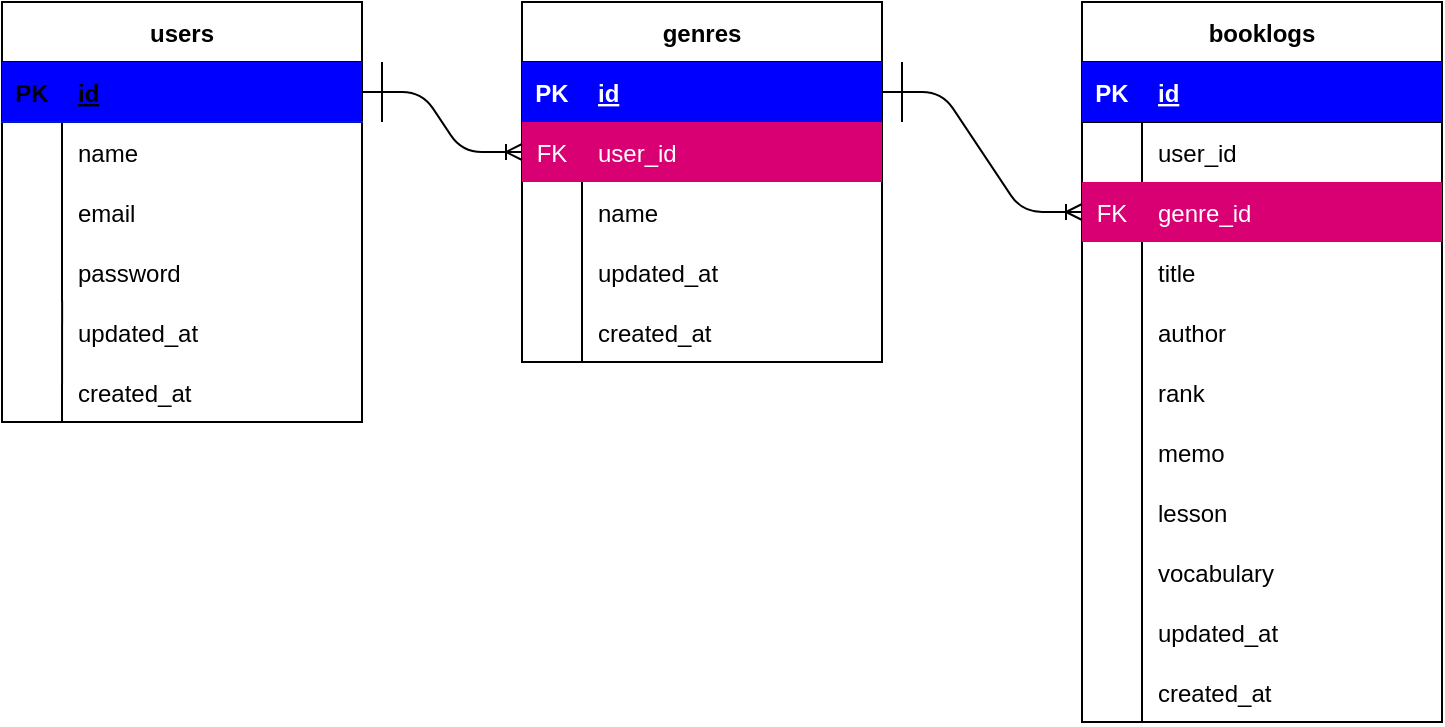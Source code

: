 <mxfile>
    <diagram id="AgGj2Vm1gfKt3TFXPEp3" name="ER図 (new ver.)">
        <mxGraphModel dx="1400" dy="805" grid="1" gridSize="10" guides="1" tooltips="1" connect="1" arrows="1" fold="1" page="1" pageScale="1" pageWidth="850" pageHeight="1100" math="0" shadow="0">
            <root>
                <mxCell id="ymDLXO9tmTuIa8MMiewS-0"/>
                <mxCell id="ymDLXO9tmTuIa8MMiewS-1" parent="ymDLXO9tmTuIa8MMiewS-0"/>
                <mxCell id="KF30ElpFffPAtInKyBMU-0" value="users" style="shape=table;startSize=30;container=1;collapsible=1;childLayout=tableLayout;fixedRows=1;rowLines=0;fontStyle=1;align=center;resizeLast=1;" parent="ymDLXO9tmTuIa8MMiewS-1" vertex="1">
                    <mxGeometry x="20" y="40" width="180" height="210" as="geometry"/>
                </mxCell>
                <mxCell id="KF30ElpFffPAtInKyBMU-1" value="" style="shape=partialRectangle;collapsible=0;dropTarget=0;pointerEvents=0;fillColor=#0000FF;top=0;left=0;bottom=1;right=0;points=[[0,0.5],[1,0.5]];portConstraint=eastwest;fontColor=#ffffff;strokeColor=#001DBC;" parent="KF30ElpFffPAtInKyBMU-0" vertex="1">
                    <mxGeometry y="30" width="180" height="30" as="geometry"/>
                </mxCell>
                <mxCell id="KF30ElpFffPAtInKyBMU-2" value="PK" style="shape=partialRectangle;connectable=0;fillColor=none;top=0;left=0;bottom=0;right=0;fontStyle=1;overflow=hidden;" parent="KF30ElpFffPAtInKyBMU-1" vertex="1">
                    <mxGeometry width="30" height="30" as="geometry">
                        <mxRectangle width="30" height="30" as="alternateBounds"/>
                    </mxGeometry>
                </mxCell>
                <mxCell id="KF30ElpFffPAtInKyBMU-3" value="id" style="shape=partialRectangle;connectable=0;fillColor=none;top=0;left=0;bottom=0;right=0;align=left;spacingLeft=6;fontStyle=5;overflow=hidden;" parent="KF30ElpFffPAtInKyBMU-1" vertex="1">
                    <mxGeometry x="30" width="150" height="30" as="geometry">
                        <mxRectangle width="150" height="30" as="alternateBounds"/>
                    </mxGeometry>
                </mxCell>
                <mxCell id="KF30ElpFffPAtInKyBMU-4" value="" style="shape=partialRectangle;collapsible=0;dropTarget=0;pointerEvents=0;fillColor=none;top=0;left=0;bottom=0;right=0;points=[[0,0.5],[1,0.5]];portConstraint=eastwest;" parent="KF30ElpFffPAtInKyBMU-0" vertex="1">
                    <mxGeometry y="60" width="180" height="30" as="geometry"/>
                </mxCell>
                <mxCell id="KF30ElpFffPAtInKyBMU-5" value="" style="shape=partialRectangle;connectable=0;fillColor=none;top=0;left=0;bottom=0;right=0;editable=1;overflow=hidden;" parent="KF30ElpFffPAtInKyBMU-4" vertex="1">
                    <mxGeometry width="30" height="30" as="geometry">
                        <mxRectangle width="30" height="30" as="alternateBounds"/>
                    </mxGeometry>
                </mxCell>
                <mxCell id="KF30ElpFffPAtInKyBMU-6" value="name" style="shape=partialRectangle;connectable=0;fillColor=none;top=0;left=0;bottom=0;right=0;align=left;spacingLeft=6;overflow=hidden;" parent="KF30ElpFffPAtInKyBMU-4" vertex="1">
                    <mxGeometry x="30" width="150" height="30" as="geometry">
                        <mxRectangle width="150" height="30" as="alternateBounds"/>
                    </mxGeometry>
                </mxCell>
                <mxCell id="KF30ElpFffPAtInKyBMU-7" value="" style="shape=partialRectangle;collapsible=0;dropTarget=0;pointerEvents=0;fillColor=none;top=0;left=0;bottom=0;right=0;points=[[0,0.5],[1,0.5]];portConstraint=eastwest;" parent="KF30ElpFffPAtInKyBMU-0" vertex="1">
                    <mxGeometry y="90" width="180" height="30" as="geometry"/>
                </mxCell>
                <mxCell id="KF30ElpFffPAtInKyBMU-8" value="" style="shape=partialRectangle;connectable=0;fillColor=none;top=0;left=0;bottom=0;right=0;editable=1;overflow=hidden;" parent="KF30ElpFffPAtInKyBMU-7" vertex="1">
                    <mxGeometry width="30" height="30" as="geometry">
                        <mxRectangle width="30" height="30" as="alternateBounds"/>
                    </mxGeometry>
                </mxCell>
                <mxCell id="KF30ElpFffPAtInKyBMU-9" value="email" style="shape=partialRectangle;connectable=0;fillColor=none;top=0;left=0;bottom=0;right=0;align=left;spacingLeft=6;overflow=hidden;" parent="KF30ElpFffPAtInKyBMU-7" vertex="1">
                    <mxGeometry x="30" width="150" height="30" as="geometry">
                        <mxRectangle width="150" height="30" as="alternateBounds"/>
                    </mxGeometry>
                </mxCell>
                <mxCell id="KF30ElpFffPAtInKyBMU-10" value="" style="shape=partialRectangle;collapsible=0;dropTarget=0;pointerEvents=0;fillColor=none;top=0;left=0;bottom=0;right=0;points=[[0,0.5],[1,0.5]];portConstraint=eastwest;" parent="KF30ElpFffPAtInKyBMU-0" vertex="1">
                    <mxGeometry y="120" width="180" height="30" as="geometry"/>
                </mxCell>
                <mxCell id="KF30ElpFffPAtInKyBMU-11" value="" style="shape=partialRectangle;connectable=0;fillColor=none;top=0;left=0;bottom=0;right=0;editable=1;overflow=hidden;" parent="KF30ElpFffPAtInKyBMU-10" vertex="1">
                    <mxGeometry width="30" height="30" as="geometry">
                        <mxRectangle width="30" height="30" as="alternateBounds"/>
                    </mxGeometry>
                </mxCell>
                <mxCell id="KF30ElpFffPAtInKyBMU-12" value="password" style="shape=partialRectangle;connectable=0;fillColor=none;top=0;left=0;bottom=0;right=0;align=left;spacingLeft=6;overflow=hidden;" parent="KF30ElpFffPAtInKyBMU-10" vertex="1">
                    <mxGeometry x="30" width="150" height="30" as="geometry">
                        <mxRectangle width="150" height="30" as="alternateBounds"/>
                    </mxGeometry>
                </mxCell>
                <mxCell id="KF30ElpFffPAtInKyBMU-13" value="updated_at" style="shape=partialRectangle;connectable=0;fillColor=none;top=0;left=0;bottom=0;right=0;align=left;spacingLeft=6;overflow=hidden;" parent="ymDLXO9tmTuIa8MMiewS-1" vertex="1">
                    <mxGeometry x="50" y="190" width="150" height="30" as="geometry">
                        <mxRectangle width="150" height="30" as="alternateBounds"/>
                    </mxGeometry>
                </mxCell>
                <mxCell id="KF30ElpFffPAtInKyBMU-14" value="created_at" style="shape=partialRectangle;connectable=0;fillColor=none;top=0;left=0;bottom=0;right=0;align=left;spacingLeft=6;overflow=hidden;" parent="ymDLXO9tmTuIa8MMiewS-1" vertex="1">
                    <mxGeometry x="50" y="220" width="150" height="30" as="geometry">
                        <mxRectangle width="150" height="30" as="alternateBounds"/>
                    </mxGeometry>
                </mxCell>
                <mxCell id="KF30ElpFffPAtInKyBMU-15" value="genres" style="shape=table;startSize=30;container=1;collapsible=1;childLayout=tableLayout;fixedRows=1;rowLines=0;fontStyle=1;align=center;resizeLast=1;" parent="ymDLXO9tmTuIa8MMiewS-1" vertex="1">
                    <mxGeometry x="280" y="40" width="180" height="180" as="geometry"/>
                </mxCell>
                <mxCell id="KF30ElpFffPAtInKyBMU-16" value="" style="shape=partialRectangle;collapsible=0;dropTarget=0;pointerEvents=0;fillColor=none;top=0;left=0;bottom=1;right=0;points=[[0,0.5],[1,0.5]];portConstraint=eastwest;" parent="KF30ElpFffPAtInKyBMU-15" vertex="1">
                    <mxGeometry y="30" width="180" height="30" as="geometry"/>
                </mxCell>
                <mxCell id="KF30ElpFffPAtInKyBMU-17" value="PK" style="shape=partialRectangle;connectable=0;fillColor=#0000FF;top=0;left=0;bottom=0;right=0;fontStyle=1;overflow=hidden;fontColor=#ffffff;strokeColor=#001DBC;" parent="KF30ElpFffPAtInKyBMU-16" vertex="1">
                    <mxGeometry width="30" height="30" as="geometry">
                        <mxRectangle width="30" height="30" as="alternateBounds"/>
                    </mxGeometry>
                </mxCell>
                <mxCell id="KF30ElpFffPAtInKyBMU-18" value="id" style="shape=partialRectangle;connectable=0;fillColor=#0000FF;top=0;left=0;bottom=0;right=0;align=left;spacingLeft=6;fontStyle=5;overflow=hidden;fontColor=#ffffff;strokeColor=#001DBC;" parent="KF30ElpFffPAtInKyBMU-16" vertex="1">
                    <mxGeometry x="30" width="150" height="30" as="geometry">
                        <mxRectangle width="150" height="30" as="alternateBounds"/>
                    </mxGeometry>
                </mxCell>
                <mxCell id="KF30ElpFffPAtInKyBMU-19" value="" style="shape=partialRectangle;collapsible=0;dropTarget=0;pointerEvents=0;fillColor=none;top=0;left=0;bottom=0;right=0;points=[[0,0.5],[1,0.5]];portConstraint=eastwest;" parent="KF30ElpFffPAtInKyBMU-15" vertex="1">
                    <mxGeometry y="60" width="180" height="30" as="geometry"/>
                </mxCell>
                <mxCell id="KF30ElpFffPAtInKyBMU-20" value="FK" style="shape=partialRectangle;connectable=0;fillColor=#d80073;top=0;left=0;bottom=0;right=0;editable=1;overflow=hidden;fontColor=#ffffff;strokeColor=#A50040;" parent="KF30ElpFffPAtInKyBMU-19" vertex="1">
                    <mxGeometry width="30" height="30" as="geometry">
                        <mxRectangle width="30" height="30" as="alternateBounds"/>
                    </mxGeometry>
                </mxCell>
                <mxCell id="KF30ElpFffPAtInKyBMU-21" value="user_id" style="shape=partialRectangle;connectable=0;fillColor=#d80073;top=0;left=0;bottom=0;right=0;align=left;spacingLeft=6;overflow=hidden;fontColor=#ffffff;strokeColor=#A50040;" parent="KF30ElpFffPAtInKyBMU-19" vertex="1">
                    <mxGeometry x="30" width="150" height="30" as="geometry">
                        <mxRectangle width="150" height="30" as="alternateBounds"/>
                    </mxGeometry>
                </mxCell>
                <mxCell id="KF30ElpFffPAtInKyBMU-22" value="" style="shape=partialRectangle;collapsible=0;dropTarget=0;pointerEvents=0;fillColor=none;top=0;left=0;bottom=0;right=0;points=[[0,0.5],[1,0.5]];portConstraint=eastwest;" parent="KF30ElpFffPAtInKyBMU-15" vertex="1">
                    <mxGeometry y="90" width="180" height="30" as="geometry"/>
                </mxCell>
                <mxCell id="KF30ElpFffPAtInKyBMU-23" value="" style="shape=partialRectangle;connectable=0;fillColor=none;top=0;left=0;bottom=0;right=0;editable=1;overflow=hidden;" parent="KF30ElpFffPAtInKyBMU-22" vertex="1">
                    <mxGeometry width="30" height="30" as="geometry">
                        <mxRectangle width="30" height="30" as="alternateBounds"/>
                    </mxGeometry>
                </mxCell>
                <mxCell id="KF30ElpFffPAtInKyBMU-24" value="name" style="shape=partialRectangle;connectable=0;fillColor=none;top=0;left=0;bottom=0;right=0;align=left;spacingLeft=6;overflow=hidden;" parent="KF30ElpFffPAtInKyBMU-22" vertex="1">
                    <mxGeometry x="30" width="150" height="30" as="geometry">
                        <mxRectangle width="150" height="30" as="alternateBounds"/>
                    </mxGeometry>
                </mxCell>
                <mxCell id="KF30ElpFffPAtInKyBMU-25" value="" style="shape=partialRectangle;collapsible=0;dropTarget=0;pointerEvents=0;fillColor=none;top=0;left=0;bottom=0;right=0;points=[[0,0.5],[1,0.5]];portConstraint=eastwest;" parent="KF30ElpFffPAtInKyBMU-15" vertex="1">
                    <mxGeometry y="120" width="180" height="30" as="geometry"/>
                </mxCell>
                <mxCell id="KF30ElpFffPAtInKyBMU-26" value="" style="shape=partialRectangle;connectable=0;fillColor=none;top=0;left=0;bottom=0;right=0;editable=1;overflow=hidden;" parent="KF30ElpFffPAtInKyBMU-25" vertex="1">
                    <mxGeometry width="30" height="30" as="geometry">
                        <mxRectangle width="30" height="30" as="alternateBounds"/>
                    </mxGeometry>
                </mxCell>
                <mxCell id="KF30ElpFffPAtInKyBMU-27" value="updated_at" style="shape=partialRectangle;connectable=0;fillColor=none;top=0;left=0;bottom=0;right=0;align=left;spacingLeft=6;overflow=hidden;" parent="KF30ElpFffPAtInKyBMU-25" vertex="1">
                    <mxGeometry x="30" width="150" height="30" as="geometry">
                        <mxRectangle width="150" height="30" as="alternateBounds"/>
                    </mxGeometry>
                </mxCell>
                <mxCell id="KF30ElpFffPAtInKyBMU-28" value="created_at" style="shape=partialRectangle;connectable=0;fillColor=none;top=0;left=0;bottom=0;right=0;align=left;spacingLeft=6;overflow=hidden;" parent="ymDLXO9tmTuIa8MMiewS-1" vertex="1">
                    <mxGeometry x="310" y="190" width="150" height="30" as="geometry">
                        <mxRectangle width="150" height="30" as="alternateBounds"/>
                    </mxGeometry>
                </mxCell>
                <mxCell id="KF30ElpFffPAtInKyBMU-29" value="booklogs" style="shape=table;startSize=30;container=1;collapsible=1;childLayout=tableLayout;fixedRows=1;rowLines=0;fontStyle=1;align=center;resizeLast=1;" parent="ymDLXO9tmTuIa8MMiewS-1" vertex="1">
                    <mxGeometry x="560" y="40" width="180" height="360" as="geometry"/>
                </mxCell>
                <mxCell id="KF30ElpFffPAtInKyBMU-30" value="" style="shape=partialRectangle;collapsible=0;dropTarget=0;pointerEvents=0;fillColor=none;top=0;left=0;bottom=1;right=0;points=[[0,0.5],[1,0.5]];portConstraint=eastwest;" parent="KF30ElpFffPAtInKyBMU-29" vertex="1">
                    <mxGeometry y="30" width="180" height="30" as="geometry"/>
                </mxCell>
                <mxCell id="KF30ElpFffPAtInKyBMU-31" value="PK" style="shape=partialRectangle;connectable=0;fillColor=#0000FF;top=0;left=0;bottom=0;right=0;fontStyle=1;overflow=hidden;fontColor=#ffffff;strokeColor=#001DBC;" parent="KF30ElpFffPAtInKyBMU-30" vertex="1">
                    <mxGeometry width="30" height="30" as="geometry">
                        <mxRectangle width="30" height="30" as="alternateBounds"/>
                    </mxGeometry>
                </mxCell>
                <mxCell id="KF30ElpFffPAtInKyBMU-32" value="id" style="shape=partialRectangle;connectable=0;fillColor=#0000FF;top=0;left=0;bottom=0;right=0;align=left;spacingLeft=6;fontStyle=5;overflow=hidden;fontColor=#ffffff;strokeColor=#001DBC;" parent="KF30ElpFffPAtInKyBMU-30" vertex="1">
                    <mxGeometry x="30" width="150" height="30" as="geometry">
                        <mxRectangle width="150" height="30" as="alternateBounds"/>
                    </mxGeometry>
                </mxCell>
                <mxCell id="KF30ElpFffPAtInKyBMU-33" value="" style="shape=partialRectangle;collapsible=0;dropTarget=0;pointerEvents=0;fillColor=none;top=0;left=0;bottom=0;right=0;points=[[0,0.5],[1,0.5]];portConstraint=eastwest;" parent="KF30ElpFffPAtInKyBMU-29" vertex="1">
                    <mxGeometry y="60" width="180" height="30" as="geometry"/>
                </mxCell>
                <mxCell id="KF30ElpFffPAtInKyBMU-34" value="" style="shape=partialRectangle;connectable=0;fillColor=none;top=0;left=0;bottom=0;right=0;editable=1;overflow=hidden;" parent="KF30ElpFffPAtInKyBMU-33" vertex="1">
                    <mxGeometry width="30" height="30" as="geometry">
                        <mxRectangle width="30" height="30" as="alternateBounds"/>
                    </mxGeometry>
                </mxCell>
                <mxCell id="KF30ElpFffPAtInKyBMU-35" value="user_id" style="shape=partialRectangle;connectable=0;fillColor=none;top=0;left=0;bottom=0;right=0;align=left;spacingLeft=6;overflow=hidden;" parent="KF30ElpFffPAtInKyBMU-33" vertex="1">
                    <mxGeometry x="30" width="150" height="30" as="geometry">
                        <mxRectangle width="150" height="30" as="alternateBounds"/>
                    </mxGeometry>
                </mxCell>
                <mxCell id="KF30ElpFffPAtInKyBMU-36" value="" style="shape=partialRectangle;collapsible=0;dropTarget=0;pointerEvents=0;fillColor=none;top=0;left=0;bottom=0;right=0;points=[[0,0.5],[1,0.5]];portConstraint=eastwest;" parent="KF30ElpFffPAtInKyBMU-29" vertex="1">
                    <mxGeometry y="90" width="180" height="30" as="geometry"/>
                </mxCell>
                <mxCell id="KF30ElpFffPAtInKyBMU-37" value="FK" style="shape=partialRectangle;connectable=0;fillColor=#d80073;top=0;left=0;bottom=0;right=0;editable=1;overflow=hidden;fontColor=#ffffff;strokeColor=#A50040;" parent="KF30ElpFffPAtInKyBMU-36" vertex="1">
                    <mxGeometry width="30" height="30" as="geometry">
                        <mxRectangle width="30" height="30" as="alternateBounds"/>
                    </mxGeometry>
                </mxCell>
                <mxCell id="KF30ElpFffPAtInKyBMU-38" value="genre_id" style="shape=partialRectangle;connectable=0;fillColor=#d80073;top=0;left=0;bottom=0;right=0;align=left;spacingLeft=6;overflow=hidden;fontColor=#ffffff;strokeColor=#A50040;" parent="KF30ElpFffPAtInKyBMU-36" vertex="1">
                    <mxGeometry x="30" width="150" height="30" as="geometry">
                        <mxRectangle width="150" height="30" as="alternateBounds"/>
                    </mxGeometry>
                </mxCell>
                <mxCell id="KF30ElpFffPAtInKyBMU-39" value="" style="shape=partialRectangle;collapsible=0;dropTarget=0;pointerEvents=0;fillColor=none;top=0;left=0;bottom=0;right=0;points=[[0,0.5],[1,0.5]];portConstraint=eastwest;" parent="KF30ElpFffPAtInKyBMU-29" vertex="1">
                    <mxGeometry y="120" width="180" height="30" as="geometry"/>
                </mxCell>
                <mxCell id="KF30ElpFffPAtInKyBMU-40" value="" style="shape=partialRectangle;connectable=0;fillColor=none;top=0;left=0;bottom=0;right=0;editable=1;overflow=hidden;" parent="KF30ElpFffPAtInKyBMU-39" vertex="1">
                    <mxGeometry width="30" height="30" as="geometry">
                        <mxRectangle width="30" height="30" as="alternateBounds"/>
                    </mxGeometry>
                </mxCell>
                <mxCell id="KF30ElpFffPAtInKyBMU-41" value="title" style="shape=partialRectangle;connectable=0;fillColor=none;top=0;left=0;bottom=0;right=0;align=left;spacingLeft=6;overflow=hidden;" parent="KF30ElpFffPAtInKyBMU-39" vertex="1">
                    <mxGeometry x="30" width="150" height="30" as="geometry">
                        <mxRectangle width="150" height="30" as="alternateBounds"/>
                    </mxGeometry>
                </mxCell>
                <mxCell id="KF30ElpFffPAtInKyBMU-42" value="author" style="shape=partialRectangle;connectable=0;fillColor=none;top=0;left=0;bottom=0;right=0;align=left;spacingLeft=6;overflow=hidden;" parent="ymDLXO9tmTuIa8MMiewS-1" vertex="1">
                    <mxGeometry x="590" y="190" width="150" height="30" as="geometry">
                        <mxRectangle width="150" height="30" as="alternateBounds"/>
                    </mxGeometry>
                </mxCell>
                <mxCell id="KF30ElpFffPAtInKyBMU-43" value="rank" style="shape=partialRectangle;connectable=0;fillColor=none;top=0;left=0;bottom=0;right=0;align=left;spacingLeft=6;overflow=hidden;" parent="ymDLXO9tmTuIa8MMiewS-1" vertex="1">
                    <mxGeometry x="590" y="220" width="150" height="30" as="geometry">
                        <mxRectangle width="150" height="30" as="alternateBounds"/>
                    </mxGeometry>
                </mxCell>
                <mxCell id="KF30ElpFffPAtInKyBMU-45" value="lesson" style="shape=partialRectangle;connectable=0;fillColor=none;top=0;left=0;bottom=0;right=0;align=left;spacingLeft=6;overflow=hidden;" parent="ymDLXO9tmTuIa8MMiewS-1" vertex="1">
                    <mxGeometry x="590" y="280" width="150" height="30" as="geometry">
                        <mxRectangle width="150" height="30" as="alternateBounds"/>
                    </mxGeometry>
                </mxCell>
                <mxCell id="KF30ElpFffPAtInKyBMU-46" value="created_at" style="shape=partialRectangle;connectable=0;fillColor=none;top=0;left=0;bottom=0;right=0;align=left;spacingLeft=6;overflow=hidden;" parent="ymDLXO9tmTuIa8MMiewS-1" vertex="1">
                    <mxGeometry x="590" y="370" width="150" height="30" as="geometry">
                        <mxRectangle width="150" height="30" as="alternateBounds"/>
                    </mxGeometry>
                </mxCell>
                <mxCell id="KF30ElpFffPAtInKyBMU-48" value="vocabulary" style="shape=partialRectangle;connectable=0;fillColor=none;top=0;left=0;bottom=0;right=0;align=left;spacingLeft=6;overflow=hidden;" parent="ymDLXO9tmTuIa8MMiewS-1" vertex="1">
                    <mxGeometry x="590" y="310" width="150" height="30" as="geometry">
                        <mxRectangle width="150" height="30" as="alternateBounds"/>
                    </mxGeometry>
                </mxCell>
                <mxCell id="KF30ElpFffPAtInKyBMU-49" value="updated_at" style="shape=partialRectangle;connectable=0;fillColor=none;top=0;left=0;bottom=0;right=0;align=left;spacingLeft=6;overflow=hidden;" parent="ymDLXO9tmTuIa8MMiewS-1" vertex="1">
                    <mxGeometry x="590" y="340" width="150" height="30" as="geometry">
                        <mxRectangle width="150" height="30" as="alternateBounds"/>
                    </mxGeometry>
                </mxCell>
                <mxCell id="KF30ElpFffPAtInKyBMU-50" value="memo" style="shape=partialRectangle;connectable=0;fillColor=none;top=0;left=0;bottom=0;right=0;align=left;spacingLeft=6;overflow=hidden;" parent="ymDLXO9tmTuIa8MMiewS-1" vertex="1">
                    <mxGeometry x="590" y="250" width="150" height="30" as="geometry">
                        <mxRectangle width="150" height="30" as="alternateBounds"/>
                    </mxGeometry>
                </mxCell>
                <mxCell id="KF30ElpFffPAtInKyBMU-56" value="" style="endArrow=none;html=1;entryX=0.167;entryY=0.978;entryDx=0;entryDy=0;entryPerimeter=0;" parent="ymDLXO9tmTuIa8MMiewS-1" target="KF30ElpFffPAtInKyBMU-10" edge="1">
                    <mxGeometry width="50" height="50" relative="1" as="geometry">
                        <mxPoint x="50" y="250" as="sourcePoint"/>
                        <mxPoint x="120" y="220" as="targetPoint"/>
                    </mxGeometry>
                </mxCell>
                <mxCell id="KF30ElpFffPAtInKyBMU-57" value="" style="endArrow=none;html=1;" parent="ymDLXO9tmTuIa8MMiewS-1" edge="1">
                    <mxGeometry width="50" height="50" relative="1" as="geometry">
                        <mxPoint x="310" y="220" as="sourcePoint"/>
                        <mxPoint x="310" y="190" as="targetPoint"/>
                    </mxGeometry>
                </mxCell>
                <mxCell id="KF30ElpFffPAtInKyBMU-58" value="" style="endArrow=none;html=1;" parent="ymDLXO9tmTuIa8MMiewS-1" edge="1">
                    <mxGeometry width="50" height="50" relative="1" as="geometry">
                        <mxPoint x="590" y="400" as="sourcePoint"/>
                        <mxPoint x="590" y="190" as="targetPoint"/>
                    </mxGeometry>
                </mxCell>
                <mxCell id="BeKgPOeLsU01Ca2o-H4M-4" value="" style="edgeStyle=entityRelationEdgeStyle;fontSize=12;html=1;endArrow=ERoneToMany;entryX=0;entryY=0.5;entryDx=0;entryDy=0;" parent="ymDLXO9tmTuIa8MMiewS-1" target="KF30ElpFffPAtInKyBMU-36" edge="1">
                    <mxGeometry width="100" height="100" relative="1" as="geometry">
                        <mxPoint x="460" y="85" as="sourcePoint"/>
                        <mxPoint x="620" y="370" as="targetPoint"/>
                    </mxGeometry>
                </mxCell>
                <mxCell id="BeKgPOeLsU01Ca2o-H4M-5" value="" style="endArrow=none;html=1;" parent="ymDLXO9tmTuIa8MMiewS-1" edge="1">
                    <mxGeometry width="50" height="50" relative="1" as="geometry">
                        <mxPoint x="210" y="100" as="sourcePoint"/>
                        <mxPoint x="210" y="70" as="targetPoint"/>
                    </mxGeometry>
                </mxCell>
                <mxCell id="BeKgPOeLsU01Ca2o-H4M-8" value="" style="endArrow=none;html=1;" parent="ymDLXO9tmTuIa8MMiewS-1" edge="1">
                    <mxGeometry width="50" height="50" relative="1" as="geometry">
                        <mxPoint x="470" y="100" as="sourcePoint"/>
                        <mxPoint x="470" y="70" as="targetPoint"/>
                    </mxGeometry>
                </mxCell>
                <mxCell id="isTwgTe96Umldd40asrb-0" value="" style="edgeStyle=entityRelationEdgeStyle;fontSize=12;html=1;endArrow=ERoneToMany;exitX=1;exitY=0.5;exitDx=0;exitDy=0;entryX=0;entryY=0.5;entryDx=0;entryDy=0;" parent="ymDLXO9tmTuIa8MMiewS-1" source="KF30ElpFffPAtInKyBMU-1" target="KF30ElpFffPAtInKyBMU-19" edge="1">
                    <mxGeometry width="100" height="100" relative="1" as="geometry">
                        <mxPoint x="520" y="470" as="sourcePoint"/>
                        <mxPoint x="270" y="120" as="targetPoint"/>
                    </mxGeometry>
                </mxCell>
            </root>
        </mxGraphModel>
    </diagram>
    <diagram id="ObP3nG8VOm4qF-AGUZPO" name="ER図 (old ver.)">
        <mxGraphModel dx="1632" dy="711" grid="1" gridSize="19" guides="1" tooltips="1" connect="1" arrows="1" fold="1" page="1" pageScale="1" pageWidth="850" pageHeight="1100" background="none" math="0" shadow="0">
            <root>
                <mxCell id="ic3DfUkhjFxYcZVNU0sk-0"/>
                <mxCell id="ic3DfUkhjFxYcZVNU0sk-1" parent="ic3DfUkhjFxYcZVNU0sk-0"/>
                <mxCell id="jCTr1UTz7fDupBcVismM-0" value="users" style="shape=table;startSize=30;container=1;collapsible=1;childLayout=tableLayout;fixedRows=1;rowLines=0;fontStyle=1;align=center;resizeLast=1;shadow=1;labelBackgroundColor=default;rounded=0;" parent="ic3DfUkhjFxYcZVNU0sk-1" vertex="1">
                    <mxGeometry y="80" width="160" height="210" as="geometry"/>
                </mxCell>
                <mxCell id="jCTr1UTz7fDupBcVismM-1" value="" style="shape=partialRectangle;collapsible=0;dropTarget=0;pointerEvents=0;fillColor=#0050ef;top=0;left=0;bottom=1;right=0;points=[[0,0.5],[1,0.5]];portConstraint=eastwest;shadow=1;labelBackgroundColor=default;rounded=0;fontColor=#ffffff;strokeColor=#001DBC;" parent="jCTr1UTz7fDupBcVismM-0" vertex="1">
                    <mxGeometry y="30" width="160" height="30" as="geometry"/>
                </mxCell>
                <mxCell id="jCTr1UTz7fDupBcVismM-2" value="PK" style="shape=partialRectangle;connectable=0;fillColor=#0000FF;top=0;left=0;bottom=0;right=0;fontStyle=1;overflow=hidden;shadow=1;labelBackgroundColor=#0000FF;rounded=0;fontColor=#ffffff;strokeColor=#001DBC;" parent="jCTr1UTz7fDupBcVismM-1" vertex="1">
                    <mxGeometry width="30" height="30" as="geometry">
                        <mxRectangle width="30" height="30" as="alternateBounds"/>
                    </mxGeometry>
                </mxCell>
                <mxCell id="jCTr1UTz7fDupBcVismM-3" value="id" style="shape=partialRectangle;connectable=0;fillColor=#0000FF;top=0;left=0;bottom=0;right=0;align=left;spacingLeft=6;fontStyle=5;overflow=hidden;shadow=1;labelBackgroundColor=#0000FF;rounded=0;fontColor=#ffffff;strokeColor=#001DBC;" parent="jCTr1UTz7fDupBcVismM-1" vertex="1">
                    <mxGeometry x="30" width="130" height="30" as="geometry">
                        <mxRectangle width="130" height="30" as="alternateBounds"/>
                    </mxGeometry>
                </mxCell>
                <mxCell id="jCTr1UTz7fDupBcVismM-4" value="" style="shape=partialRectangle;collapsible=0;dropTarget=0;pointerEvents=0;fillColor=none;top=0;left=0;bottom=0;right=0;points=[[0,0.5],[1,0.5]];portConstraint=eastwest;shadow=1;labelBackgroundColor=default;rounded=0;" parent="jCTr1UTz7fDupBcVismM-0" vertex="1">
                    <mxGeometry y="60" width="160" height="30" as="geometry"/>
                </mxCell>
                <mxCell id="jCTr1UTz7fDupBcVismM-5" value="" style="shape=partialRectangle;connectable=0;fillColor=none;top=0;left=0;bottom=0;right=0;editable=1;overflow=hidden;shadow=1;labelBackgroundColor=default;rounded=0;" parent="jCTr1UTz7fDupBcVismM-4" vertex="1">
                    <mxGeometry width="30" height="30" as="geometry">
                        <mxRectangle width="30" height="30" as="alternateBounds"/>
                    </mxGeometry>
                </mxCell>
                <mxCell id="jCTr1UTz7fDupBcVismM-6" value="name" style="shape=partialRectangle;connectable=0;fillColor=none;top=0;left=0;bottom=0;right=0;align=left;spacingLeft=6;overflow=hidden;shadow=1;labelBackgroundColor=default;rounded=0;" parent="jCTr1UTz7fDupBcVismM-4" vertex="1">
                    <mxGeometry x="30" width="130" height="30" as="geometry">
                        <mxRectangle width="130" height="30" as="alternateBounds"/>
                    </mxGeometry>
                </mxCell>
                <mxCell id="jCTr1UTz7fDupBcVismM-7" value="" style="shape=partialRectangle;collapsible=0;dropTarget=0;pointerEvents=0;fillColor=none;top=0;left=0;bottom=0;right=0;points=[[0,0.5],[1,0.5]];portConstraint=eastwest;shadow=1;labelBackgroundColor=default;rounded=0;" parent="jCTr1UTz7fDupBcVismM-0" vertex="1">
                    <mxGeometry y="90" width="160" height="30" as="geometry"/>
                </mxCell>
                <mxCell id="jCTr1UTz7fDupBcVismM-8" value="" style="shape=partialRectangle;connectable=0;fillColor=none;top=0;left=0;bottom=0;right=0;editable=1;overflow=hidden;shadow=1;labelBackgroundColor=default;rounded=0;" parent="jCTr1UTz7fDupBcVismM-7" vertex="1">
                    <mxGeometry width="30" height="30" as="geometry">
                        <mxRectangle width="30" height="30" as="alternateBounds"/>
                    </mxGeometry>
                </mxCell>
                <mxCell id="jCTr1UTz7fDupBcVismM-9" value="email" style="shape=partialRectangle;connectable=0;fillColor=none;top=0;left=0;bottom=0;right=0;align=left;spacingLeft=6;overflow=hidden;shadow=1;labelBackgroundColor=default;rounded=0;" parent="jCTr1UTz7fDupBcVismM-7" vertex="1">
                    <mxGeometry x="30" width="130" height="30" as="geometry">
                        <mxRectangle width="130" height="30" as="alternateBounds"/>
                    </mxGeometry>
                </mxCell>
                <mxCell id="jCTr1UTz7fDupBcVismM-10" value="" style="shape=partialRectangle;collapsible=0;dropTarget=0;pointerEvents=0;fillColor=none;top=0;left=0;bottom=0;right=0;points=[[0,0.5],[1,0.5]];portConstraint=eastwest;shadow=1;labelBackgroundColor=default;rounded=0;" parent="jCTr1UTz7fDupBcVismM-0" vertex="1">
                    <mxGeometry y="120" width="160" height="30" as="geometry"/>
                </mxCell>
                <mxCell id="jCTr1UTz7fDupBcVismM-11" value="" style="shape=partialRectangle;connectable=0;fillColor=none;top=0;left=0;bottom=0;right=0;editable=1;overflow=hidden;shadow=1;labelBackgroundColor=default;rounded=0;" parent="jCTr1UTz7fDupBcVismM-10" vertex="1">
                    <mxGeometry width="30" height="30" as="geometry">
                        <mxRectangle width="30" height="30" as="alternateBounds"/>
                    </mxGeometry>
                </mxCell>
                <mxCell id="jCTr1UTz7fDupBcVismM-12" value="password" style="shape=partialRectangle;connectable=0;fillColor=none;top=0;left=0;bottom=0;right=0;align=left;spacingLeft=6;overflow=hidden;shadow=1;labelBackgroundColor=default;rounded=0;" parent="jCTr1UTz7fDupBcVismM-10" vertex="1">
                    <mxGeometry x="30" width="130" height="30" as="geometry">
                        <mxRectangle width="130" height="30" as="alternateBounds"/>
                    </mxGeometry>
                </mxCell>
                <mxCell id="jCTr1UTz7fDupBcVismM-13" value="booklogs" style="shape=table;startSize=30;container=1;collapsible=1;childLayout=tableLayout;fixedRows=1;rowLines=0;fontStyle=1;align=center;resizeLast=1;shadow=1;labelBackgroundColor=default;rounded=0;" parent="ic3DfUkhjFxYcZVNU0sk-1" vertex="1">
                    <mxGeometry x="240" y="80" width="180" height="390" as="geometry"/>
                </mxCell>
                <mxCell id="jCTr1UTz7fDupBcVismM-14" value="" style="shape=partialRectangle;collapsible=0;dropTarget=0;pointerEvents=0;fillColor=none;top=0;left=0;bottom=1;right=0;points=[[0,0.5],[1,0.5]];portConstraint=eastwest;shadow=1;labelBackgroundColor=default;rounded=0;" parent="jCTr1UTz7fDupBcVismM-13" vertex="1">
                    <mxGeometry y="30" width="180" height="30" as="geometry"/>
                </mxCell>
                <mxCell id="jCTr1UTz7fDupBcVismM-15" value="PK" style="shape=partialRectangle;connectable=0;fillColor=#0000FF;top=0;left=0;bottom=0;right=0;fontStyle=1;overflow=hidden;shadow=1;labelBackgroundColor=#0000FF;rounded=0;fontColor=#ffffff;strokeColor=#001DBC;" parent="jCTr1UTz7fDupBcVismM-14" vertex="1">
                    <mxGeometry width="30" height="30" as="geometry">
                        <mxRectangle width="30" height="30" as="alternateBounds"/>
                    </mxGeometry>
                </mxCell>
                <mxCell id="jCTr1UTz7fDupBcVismM-16" value="id" style="shape=partialRectangle;connectable=0;fillColor=#0000FF;top=0;left=0;bottom=0;right=0;align=left;spacingLeft=6;fontStyle=5;overflow=hidden;shadow=1;labelBackgroundColor=#0000FF;rounded=0;fontColor=#ffffff;strokeColor=#001DBC;" parent="jCTr1UTz7fDupBcVismM-14" vertex="1">
                    <mxGeometry x="30" width="150" height="30" as="geometry">
                        <mxRectangle width="150" height="30" as="alternateBounds"/>
                    </mxGeometry>
                </mxCell>
                <mxCell id="jCTr1UTz7fDupBcVismM-17" value="" style="shape=partialRectangle;collapsible=0;dropTarget=0;pointerEvents=0;fillColor=none;top=0;left=0;bottom=0;right=0;points=[[0,0.5],[1,0.5]];portConstraint=eastwest;shadow=1;labelBackgroundColor=default;rounded=0;" parent="jCTr1UTz7fDupBcVismM-13" vertex="1">
                    <mxGeometry y="60" width="180" height="30" as="geometry"/>
                </mxCell>
                <mxCell id="jCTr1UTz7fDupBcVismM-18" value="FK" style="shape=partialRectangle;connectable=0;fillColor=none;top=0;left=0;bottom=0;right=0;editable=1;overflow=hidden;shadow=1;labelBackgroundColor=default;rounded=0;" parent="jCTr1UTz7fDupBcVismM-17" vertex="1">
                    <mxGeometry width="30" height="30" as="geometry">
                        <mxRectangle width="30" height="30" as="alternateBounds"/>
                    </mxGeometry>
                </mxCell>
                <mxCell id="jCTr1UTz7fDupBcVismM-19" value="users_id" style="shape=partialRectangle;connectable=0;fillColor=none;top=0;left=0;bottom=0;right=0;align=left;spacingLeft=6;overflow=hidden;shadow=1;labelBackgroundColor=default;rounded=0;" parent="jCTr1UTz7fDupBcVismM-17" vertex="1">
                    <mxGeometry x="30" width="150" height="30" as="geometry">
                        <mxRectangle width="150" height="30" as="alternateBounds"/>
                    </mxGeometry>
                </mxCell>
                <mxCell id="jCTr1UTz7fDupBcVismM-20" value="" style="shape=partialRectangle;collapsible=0;dropTarget=0;pointerEvents=0;fillColor=none;top=0;left=0;bottom=0;right=0;points=[[0,0.5],[1,0.5]];portConstraint=eastwest;shadow=1;labelBackgroundColor=default;rounded=0;" parent="jCTr1UTz7fDupBcVismM-13" vertex="1">
                    <mxGeometry y="90" width="180" height="30" as="geometry"/>
                </mxCell>
                <mxCell id="jCTr1UTz7fDupBcVismM-21" value="" style="shape=partialRectangle;connectable=0;fillColor=none;top=0;left=0;bottom=0;right=0;editable=1;overflow=hidden;shadow=1;labelBackgroundColor=default;rounded=0;" parent="jCTr1UTz7fDupBcVismM-20" vertex="1">
                    <mxGeometry width="30" height="30" as="geometry">
                        <mxRectangle width="30" height="30" as="alternateBounds"/>
                    </mxGeometry>
                </mxCell>
                <mxCell id="jCTr1UTz7fDupBcVismM-22" value="title" style="shape=partialRectangle;connectable=0;fillColor=none;top=0;left=0;bottom=0;right=0;align=left;spacingLeft=6;overflow=hidden;shadow=1;labelBackgroundColor=default;rounded=0;" parent="jCTr1UTz7fDupBcVismM-20" vertex="1">
                    <mxGeometry x="30" width="150" height="30" as="geometry">
                        <mxRectangle width="150" height="30" as="alternateBounds"/>
                    </mxGeometry>
                </mxCell>
                <mxCell id="jCTr1UTz7fDupBcVismM-23" value="" style="shape=partialRectangle;collapsible=0;dropTarget=0;pointerEvents=0;fillColor=none;top=0;left=0;bottom=0;right=0;points=[[0,0.5],[1,0.5]];portConstraint=eastwest;shadow=1;labelBackgroundColor=default;rounded=0;" parent="jCTr1UTz7fDupBcVismM-13" vertex="1">
                    <mxGeometry y="120" width="180" height="30" as="geometry"/>
                </mxCell>
                <mxCell id="jCTr1UTz7fDupBcVismM-24" value="" style="shape=partialRectangle;connectable=0;fillColor=none;top=0;left=0;bottom=0;right=0;editable=1;overflow=hidden;shadow=1;labelBackgroundColor=default;rounded=0;" parent="jCTr1UTz7fDupBcVismM-23" vertex="1">
                    <mxGeometry width="30" height="30" as="geometry">
                        <mxRectangle width="30" height="30" as="alternateBounds"/>
                    </mxGeometry>
                </mxCell>
                <mxCell id="jCTr1UTz7fDupBcVismM-25" value="author" style="shape=partialRectangle;connectable=0;fillColor=none;top=0;left=0;bottom=0;right=0;align=left;spacingLeft=6;overflow=hidden;shadow=1;labelBackgroundColor=default;rounded=0;" parent="jCTr1UTz7fDupBcVismM-23" vertex="1">
                    <mxGeometry x="30" width="150" height="30" as="geometry">
                        <mxRectangle width="150" height="30" as="alternateBounds"/>
                    </mxGeometry>
                </mxCell>
                <mxCell id="jCTr1UTz7fDupBcVismM-27" value="" style="shape=partialRectangle;collapsible=0;dropTarget=0;pointerEvents=0;fillColor=none;top=0;left=0;bottom=0;right=0;points=[[0,0.5],[1,0.5]];portConstraint=eastwest;shadow=1;labelBackgroundColor=default;rounded=0;" parent="ic3DfUkhjFxYcZVNU0sk-1" vertex="1">
                    <mxGeometry x="240" y="230" width="180" height="30" as="geometry"/>
                </mxCell>
                <mxCell id="jCTr1UTz7fDupBcVismM-28" value="FK" style="shape=partialRectangle;connectable=0;fillColor=none;top=0;left=0;bottom=0;right=0;editable=1;overflow=hidden;shadow=1;labelBackgroundColor=default;rounded=0;" parent="jCTr1UTz7fDupBcVismM-27" vertex="1">
                    <mxGeometry width="30" height="30" as="geometry">
                        <mxRectangle width="30" height="30" as="alternateBounds"/>
                    </mxGeometry>
                </mxCell>
                <mxCell id="jCTr1UTz7fDupBcVismM-29" value="genre_id" style="shape=partialRectangle;connectable=0;fillColor=none;top=0;left=0;bottom=0;right=0;align=left;spacingLeft=6;overflow=hidden;shadow=1;labelBackgroundColor=default;rounded=0;" parent="jCTr1UTz7fDupBcVismM-27" vertex="1">
                    <mxGeometry x="30" width="150" height="30" as="geometry">
                        <mxRectangle width="150" height="30" as="alternateBounds"/>
                    </mxGeometry>
                </mxCell>
                <mxCell id="jCTr1UTz7fDupBcVismM-30" value="" style="shape=partialRectangle;collapsible=0;dropTarget=0;pointerEvents=0;fillColor=none;top=0;left=0;bottom=0;right=0;points=[[0,0.5],[1,0.5]];portConstraint=eastwest;shadow=1;labelBackgroundColor=default;rounded=0;" parent="ic3DfUkhjFxYcZVNU0sk-1" vertex="1">
                    <mxGeometry x="240" y="260" width="180" height="30" as="geometry"/>
                </mxCell>
                <mxCell id="jCTr1UTz7fDupBcVismM-31" value="" style="shape=partialRectangle;connectable=0;fillColor=none;top=0;left=0;bottom=0;right=0;editable=1;overflow=hidden;shadow=1;labelBackgroundColor=default;rounded=0;" parent="jCTr1UTz7fDupBcVismM-30" vertex="1">
                    <mxGeometry width="30" height="30" as="geometry">
                        <mxRectangle width="30" height="30" as="alternateBounds"/>
                    </mxGeometry>
                </mxCell>
                <mxCell id="jCTr1UTz7fDupBcVismM-32" value="rank" style="shape=partialRectangle;connectable=0;fillColor=none;top=0;left=0;bottom=0;right=0;align=left;spacingLeft=6;overflow=hidden;shadow=1;labelBackgroundColor=default;rounded=0;" parent="jCTr1UTz7fDupBcVismM-30" vertex="1">
                    <mxGeometry x="30" width="150" height="30" as="geometry">
                        <mxRectangle width="150" height="30" as="alternateBounds"/>
                    </mxGeometry>
                </mxCell>
                <mxCell id="jCTr1UTz7fDupBcVismM-33" value="" style="shape=partialRectangle;collapsible=0;dropTarget=0;pointerEvents=0;fillColor=none;top=0;left=0;bottom=0;right=0;points=[[0,0.5],[1,0.5]];portConstraint=eastwest;shadow=1;labelBackgroundColor=default;rounded=0;" parent="ic3DfUkhjFxYcZVNU0sk-1" vertex="1">
                    <mxGeometry x="240" y="290" width="180" height="30" as="geometry"/>
                </mxCell>
                <mxCell id="jCTr1UTz7fDupBcVismM-34" value="" style="shape=partialRectangle;connectable=0;fillColor=none;top=0;left=0;bottom=0;right=0;editable=1;overflow=hidden;shadow=1;labelBackgroundColor=default;rounded=0;" parent="jCTr1UTz7fDupBcVismM-33" vertex="1">
                    <mxGeometry width="30" height="30" as="geometry">
                        <mxRectangle width="30" height="30" as="alternateBounds"/>
                    </mxGeometry>
                </mxCell>
                <mxCell id="jCTr1UTz7fDupBcVismM-35" value="abstract" style="shape=partialRectangle;connectable=0;fillColor=none;top=0;left=0;bottom=0;right=0;align=left;spacingLeft=6;overflow=hidden;shadow=1;labelBackgroundColor=default;rounded=0;" parent="jCTr1UTz7fDupBcVismM-33" vertex="1">
                    <mxGeometry x="30" width="150" height="30" as="geometry">
                        <mxRectangle width="150" height="30" as="alternateBounds"/>
                    </mxGeometry>
                </mxCell>
                <mxCell id="jCTr1UTz7fDupBcVismM-36" value="" style="shape=partialRectangle;collapsible=0;dropTarget=0;pointerEvents=0;fillColor=none;top=0;left=0;bottom=0;right=0;points=[[0,0.5],[1,0.5]];portConstraint=eastwest;shadow=1;labelBackgroundColor=default;rounded=0;" parent="ic3DfUkhjFxYcZVNU0sk-1" vertex="1">
                    <mxGeometry x="240" y="320" width="180" height="30" as="geometry"/>
                </mxCell>
                <mxCell id="jCTr1UTz7fDupBcVismM-37" value="" style="shape=partialRectangle;connectable=0;fillColor=none;top=0;left=0;bottom=0;right=0;editable=1;overflow=hidden;shadow=1;labelBackgroundColor=default;rounded=0;" parent="jCTr1UTz7fDupBcVismM-36" vertex="1">
                    <mxGeometry width="30" height="30" as="geometry">
                        <mxRectangle width="30" height="30" as="alternateBounds"/>
                    </mxGeometry>
                </mxCell>
                <mxCell id="jCTr1UTz7fDupBcVismM-38" value="comment" style="shape=partialRectangle;connectable=0;fillColor=none;top=0;left=0;bottom=0;right=0;align=left;spacingLeft=6;overflow=hidden;shadow=1;labelBackgroundColor=default;rounded=0;" parent="jCTr1UTz7fDupBcVismM-36" vertex="1">
                    <mxGeometry x="30" width="150" height="30" as="geometry">
                        <mxRectangle width="150" height="30" as="alternateBounds"/>
                    </mxGeometry>
                </mxCell>
                <mxCell id="jCTr1UTz7fDupBcVismM-39" value="" style="shape=partialRectangle;collapsible=0;dropTarget=0;pointerEvents=0;fillColor=none;top=0;left=0;bottom=0;right=0;points=[[0,0.5],[1,0.5]];portConstraint=eastwest;shadow=1;labelBackgroundColor=default;rounded=0;" parent="ic3DfUkhjFxYcZVNU0sk-1" vertex="1">
                    <mxGeometry x="240" y="350" width="180" height="30" as="geometry"/>
                </mxCell>
                <mxCell id="jCTr1UTz7fDupBcVismM-40" value="" style="shape=partialRectangle;connectable=0;fillColor=none;top=0;left=0;bottom=0;right=0;editable=1;overflow=hidden;shadow=1;labelBackgroundColor=default;rounded=0;" parent="jCTr1UTz7fDupBcVismM-39" vertex="1">
                    <mxGeometry width="30" height="30" as="geometry">
                        <mxRectangle width="30" height="30" as="alternateBounds"/>
                    </mxGeometry>
                </mxCell>
                <mxCell id="jCTr1UTz7fDupBcVismM-41" value="how_change_my_thought" style="shape=partialRectangle;connectable=0;fillColor=none;top=0;left=0;bottom=0;right=0;align=left;spacingLeft=6;overflow=hidden;shadow=1;labelBackgroundColor=default;rounded=0;" parent="jCTr1UTz7fDupBcVismM-39" vertex="1">
                    <mxGeometry x="30" width="150" height="30" as="geometry">
                        <mxRectangle width="150" height="30" as="alternateBounds"/>
                    </mxGeometry>
                </mxCell>
                <mxCell id="jCTr1UTz7fDupBcVismM-42" value="" style="shape=partialRectangle;collapsible=0;dropTarget=0;pointerEvents=0;fillColor=none;top=0;left=0;bottom=0;right=0;points=[[0,0.5],[1,0.5]];portConstraint=eastwest;shadow=1;labelBackgroundColor=default;rounded=0;" parent="ic3DfUkhjFxYcZVNU0sk-1" vertex="1">
                    <mxGeometry x="240" y="380" width="180" height="30" as="geometry"/>
                </mxCell>
                <mxCell id="jCTr1UTz7fDupBcVismM-43" value="" style="shape=partialRectangle;connectable=0;fillColor=none;top=0;left=0;bottom=0;right=0;editable=1;overflow=hidden;shadow=1;labelBackgroundColor=default;rounded=0;" parent="jCTr1UTz7fDupBcVismM-42" vertex="1">
                    <mxGeometry width="30" height="30" as="geometry">
                        <mxRectangle width="30" height="30" as="alternateBounds"/>
                    </mxGeometry>
                </mxCell>
                <mxCell id="jCTr1UTz7fDupBcVismM-44" value="how_change_my_action" style="shape=partialRectangle;connectable=0;fillColor=none;top=0;left=0;bottom=0;right=0;align=left;spacingLeft=6;overflow=hidden;shadow=1;labelBackgroundColor=default;rounded=0;" parent="jCTr1UTz7fDupBcVismM-42" vertex="1">
                    <mxGeometry x="30" width="150" height="30" as="geometry">
                        <mxRectangle width="150" height="30" as="alternateBounds"/>
                    </mxGeometry>
                </mxCell>
                <mxCell id="jCTr1UTz7fDupBcVismM-45" value="" style="shape=partialRectangle;collapsible=0;dropTarget=0;pointerEvents=0;fillColor=none;top=0;left=0;bottom=0;right=0;points=[[0,0.5],[1,0.5]];portConstraint=eastwest;shadow=1;labelBackgroundColor=default;rounded=0;" parent="ic3DfUkhjFxYcZVNU0sk-1" vertex="1">
                    <mxGeometry x="240" y="410" width="180" height="30" as="geometry"/>
                </mxCell>
                <mxCell id="jCTr1UTz7fDupBcVismM-46" value="" style="shape=partialRectangle;connectable=0;fillColor=none;top=0;left=0;bottom=0;right=0;editable=1;overflow=hidden;shadow=1;labelBackgroundColor=default;rounded=0;" parent="jCTr1UTz7fDupBcVismM-45" vertex="1">
                    <mxGeometry width="30" height="30" as="geometry">
                        <mxRectangle width="30" height="30" as="alternateBounds"/>
                    </mxGeometry>
                </mxCell>
                <mxCell id="jCTr1UTz7fDupBcVismM-47" value="created_at" style="shape=partialRectangle;connectable=0;fillColor=none;top=0;left=0;bottom=0;right=0;align=left;spacingLeft=6;overflow=hidden;shadow=1;labelBackgroundColor=default;rounded=0;" parent="jCTr1UTz7fDupBcVismM-45" vertex="1">
                    <mxGeometry x="30" width="150" height="30" as="geometry">
                        <mxRectangle width="150" height="30" as="alternateBounds"/>
                    </mxGeometry>
                </mxCell>
                <mxCell id="jCTr1UTz7fDupBcVismM-48" value="" style="shape=partialRectangle;collapsible=0;dropTarget=0;pointerEvents=0;fillColor=none;top=0;left=0;bottom=0;right=0;points=[[0,0.5],[1,0.5]];portConstraint=eastwest;shadow=1;labelBackgroundColor=default;rounded=0;" parent="ic3DfUkhjFxYcZVNU0sk-1" vertex="1">
                    <mxGeometry x="240" y="440" width="180" height="30" as="geometry"/>
                </mxCell>
                <mxCell id="jCTr1UTz7fDupBcVismM-49" value="" style="shape=partialRectangle;connectable=0;fillColor=none;top=0;left=0;bottom=0;right=0;editable=1;overflow=hidden;shadow=1;labelBackgroundColor=default;rounded=0;" parent="jCTr1UTz7fDupBcVismM-48" vertex="1">
                    <mxGeometry width="30" height="30" as="geometry">
                        <mxRectangle width="30" height="30" as="alternateBounds"/>
                    </mxGeometry>
                </mxCell>
                <mxCell id="jCTr1UTz7fDupBcVismM-50" value="updated_at" style="shape=partialRectangle;connectable=0;fillColor=none;top=0;left=0;bottom=0;right=0;align=left;spacingLeft=6;overflow=hidden;shadow=1;labelBackgroundColor=default;rounded=0;" parent="jCTr1UTz7fDupBcVismM-48" vertex="1">
                    <mxGeometry x="30" width="150" height="30" as="geometry">
                        <mxRectangle width="150" height="30" as="alternateBounds"/>
                    </mxGeometry>
                </mxCell>
                <mxCell id="jCTr1UTz7fDupBcVismM-60" value="created_at" style="shape=partialRectangle;connectable=0;fillColor=none;top=0;left=0;bottom=0;right=0;align=left;spacingLeft=6;overflow=hidden;shadow=1;labelBackgroundColor=default;rounded=0;" parent="ic3DfUkhjFxYcZVNU0sk-1" vertex="1">
                    <mxGeometry x="30" y="230" width="150" height="30" as="geometry">
                        <mxRectangle width="150" height="30" as="alternateBounds"/>
                    </mxGeometry>
                </mxCell>
                <mxCell id="jCTr1UTz7fDupBcVismM-62" value="" style="endArrow=none;html=1;rounded=0;" parent="ic3DfUkhjFxYcZVNU0sk-1" edge="1">
                    <mxGeometry width="50" height="50" relative="1" as="geometry">
                        <mxPoint x="30" y="290" as="sourcePoint"/>
                        <mxPoint x="30" y="230" as="targetPoint"/>
                        <Array as="points">
                            <mxPoint x="30" y="240"/>
                        </Array>
                    </mxGeometry>
                </mxCell>
                <mxCell id="jCTr1UTz7fDupBcVismM-64" value="" style="endArrow=none;html=1;exitX=0.178;exitY=1.059;exitDx=0;exitDy=0;exitPerimeter=0;rounded=0;" parent="ic3DfUkhjFxYcZVNU0sk-1" source="jCTr1UTz7fDupBcVismM-48" edge="1">
                    <mxGeometry width="50" height="50" relative="1" as="geometry">
                        <mxPoint x="170" y="520" as="sourcePoint"/>
                        <mxPoint x="270" y="220" as="targetPoint"/>
                    </mxGeometry>
                </mxCell>
                <mxCell id="jCTr1UTz7fDupBcVismM-65" value="genres" style="shape=table;startSize=30;container=1;collapsible=1;childLayout=tableLayout;fixedRows=1;rowLines=0;fontStyle=1;align=center;resizeLast=1;shadow=1;labelBackgroundColor=none;rounded=0;" parent="ic3DfUkhjFxYcZVNU0sk-1" vertex="1">
                    <mxGeometry y="360" width="160" height="191" as="geometry"/>
                </mxCell>
                <mxCell id="jCTr1UTz7fDupBcVismM-66" value="" style="shape=partialRectangle;collapsible=0;dropTarget=0;pointerEvents=0;fillColor=none;top=0;left=0;bottom=1;right=0;points=[[0,0.5],[1,0.5]];portConstraint=eastwest;shadow=1;labelBackgroundColor=none;rounded=0;" parent="jCTr1UTz7fDupBcVismM-65" vertex="1">
                    <mxGeometry y="30" width="160" height="30" as="geometry"/>
                </mxCell>
                <mxCell id="jCTr1UTz7fDupBcVismM-67" value="PK" style="shape=partialRectangle;connectable=0;fillColor=#0000FF;top=0;left=0;bottom=0;right=0;fontStyle=1;overflow=hidden;shadow=1;labelBackgroundColor=none;rounded=0;fontColor=#ffffff;strokeColor=#001DBC;" parent="jCTr1UTz7fDupBcVismM-66" vertex="1">
                    <mxGeometry width="30" height="30" as="geometry">
                        <mxRectangle width="30" height="30" as="alternateBounds"/>
                    </mxGeometry>
                </mxCell>
                <mxCell id="jCTr1UTz7fDupBcVismM-68" value="id" style="shape=partialRectangle;connectable=0;fillColor=#0000FF;top=0;left=0;bottom=0;right=0;align=left;spacingLeft=6;fontStyle=5;overflow=hidden;shadow=1;labelBackgroundColor=none;rounded=0;fontColor=#ffffff;strokeColor=#001DBC;" parent="jCTr1UTz7fDupBcVismM-66" vertex="1">
                    <mxGeometry x="30" width="130" height="30" as="geometry">
                        <mxRectangle width="130" height="30" as="alternateBounds"/>
                    </mxGeometry>
                </mxCell>
                <mxCell id="jCTr1UTz7fDupBcVismM-69" value="" style="shape=partialRectangle;collapsible=0;dropTarget=0;pointerEvents=0;fillColor=none;top=0;left=0;bottom=0;right=0;points=[[0,0.5],[1,0.5]];portConstraint=eastwest;shadow=1;labelBackgroundColor=none;rounded=0;" parent="jCTr1UTz7fDupBcVismM-65" vertex="1">
                    <mxGeometry y="60" width="160" height="30" as="geometry"/>
                </mxCell>
                <mxCell id="jCTr1UTz7fDupBcVismM-70" value="" style="shape=partialRectangle;connectable=0;fillColor=none;top=0;left=0;bottom=0;right=0;editable=1;overflow=hidden;shadow=1;labelBackgroundColor=none;rounded=0;" parent="jCTr1UTz7fDupBcVismM-69" vertex="1">
                    <mxGeometry width="30" height="30" as="geometry">
                        <mxRectangle width="30" height="30" as="alternateBounds"/>
                    </mxGeometry>
                </mxCell>
                <mxCell id="jCTr1UTz7fDupBcVismM-71" value="genre" style="shape=partialRectangle;connectable=0;fillColor=none;top=0;left=0;bottom=0;right=0;align=left;spacingLeft=6;overflow=hidden;shadow=1;labelBackgroundColor=none;rounded=0;" parent="jCTr1UTz7fDupBcVismM-69" vertex="1">
                    <mxGeometry x="30" width="130" height="30" as="geometry">
                        <mxRectangle width="130" height="30" as="alternateBounds"/>
                    </mxGeometry>
                </mxCell>
                <mxCell id="jCTr1UTz7fDupBcVismM-72" value="" style="shape=partialRectangle;collapsible=0;dropTarget=0;pointerEvents=0;fillColor=none;top=0;left=0;bottom=0;right=0;points=[[0,0.5],[1,0.5]];portConstraint=eastwest;shadow=1;labelBackgroundColor=none;rounded=0;" parent="jCTr1UTz7fDupBcVismM-65" vertex="1">
                    <mxGeometry y="90" width="160" height="30" as="geometry"/>
                </mxCell>
                <mxCell id="jCTr1UTz7fDupBcVismM-73" value="" style="shape=partialRectangle;connectable=0;fillColor=none;top=0;left=0;bottom=0;right=0;editable=1;overflow=hidden;shadow=1;labelBackgroundColor=none;rounded=0;" parent="jCTr1UTz7fDupBcVismM-72" vertex="1">
                    <mxGeometry width="30" height="30" as="geometry">
                        <mxRectangle width="30" height="30" as="alternateBounds"/>
                    </mxGeometry>
                </mxCell>
                <mxCell id="jCTr1UTz7fDupBcVismM-74" value="" style="shape=partialRectangle;connectable=0;fillColor=none;top=0;left=0;bottom=0;right=0;align=left;spacingLeft=6;overflow=hidden;shadow=1;labelBackgroundColor=none;rounded=0;" parent="jCTr1UTz7fDupBcVismM-72" vertex="1">
                    <mxGeometry x="30" width="130" height="30" as="geometry">
                        <mxRectangle width="130" height="30" as="alternateBounds"/>
                    </mxGeometry>
                </mxCell>
                <mxCell id="jCTr1UTz7fDupBcVismM-75" value="" style="shape=partialRectangle;collapsible=0;dropTarget=0;pointerEvents=0;fillColor=none;top=0;left=0;bottom=0;right=0;points=[[0,0.5],[1,0.5]];portConstraint=eastwest;shadow=1;labelBackgroundColor=none;rounded=0;" parent="jCTr1UTz7fDupBcVismM-65" vertex="1">
                    <mxGeometry y="120" width="160" height="30" as="geometry"/>
                </mxCell>
                <mxCell id="jCTr1UTz7fDupBcVismM-76" value="" style="shape=partialRectangle;connectable=0;fillColor=none;top=0;left=0;bottom=0;right=0;editable=1;overflow=hidden;shadow=1;labelBackgroundColor=none;rounded=0;" parent="jCTr1UTz7fDupBcVismM-75" vertex="1">
                    <mxGeometry width="30" height="30" as="geometry">
                        <mxRectangle width="30" height="30" as="alternateBounds"/>
                    </mxGeometry>
                </mxCell>
                <mxCell id="jCTr1UTz7fDupBcVismM-77" value="updated_at" style="shape=partialRectangle;connectable=0;fillColor=none;top=0;left=0;bottom=0;right=0;align=left;spacingLeft=6;overflow=hidden;shadow=1;labelBackgroundColor=none;rounded=0;" parent="jCTr1UTz7fDupBcVismM-75" vertex="1">
                    <mxGeometry x="30" width="130" height="30" as="geometry">
                        <mxRectangle width="130" height="30" as="alternateBounds"/>
                    </mxGeometry>
                </mxCell>
                <mxCell id="jCTr1UTz7fDupBcVismM-78" value="updated_at" style="shape=partialRectangle;connectable=0;fillColor=none;top=0;left=0;bottom=0;right=0;align=left;spacingLeft=6;overflow=hidden;shadow=1;labelBackgroundColor=default;rounded=0;" parent="ic3DfUkhjFxYcZVNU0sk-1" vertex="1">
                    <mxGeometry x="30" y="260" width="150" height="30" as="geometry">
                        <mxRectangle width="150" height="30" as="alternateBounds"/>
                    </mxGeometry>
                </mxCell>
                <mxCell id="jCTr1UTz7fDupBcVismM-79" value="created_at" style="shape=partialRectangle;connectable=0;fillColor=none;top=0;left=0;bottom=0;right=0;align=left;spacingLeft=6;overflow=hidden;shadow=1;labelBackgroundColor=none;rounded=0;" parent="ic3DfUkhjFxYcZVNU0sk-1" vertex="1">
                    <mxGeometry x="30" y="450" width="130" height="30" as="geometry">
                        <mxRectangle width="130" height="30" as="alternateBounds"/>
                    </mxGeometry>
                </mxCell>
                <mxCell id="jCTr1UTz7fDupBcVismM-90" value="" style="edgeStyle=entityRelationEdgeStyle;fontSize=12;html=1;endArrow=ERzeroToMany;endFill=1;rounded=0;" parent="ic3DfUkhjFxYcZVNU0sk-1" edge="1">
                    <mxGeometry width="100" height="100" relative="1" as="geometry">
                        <mxPoint x="180" y="400" as="sourcePoint"/>
                        <mxPoint x="240" y="244.62" as="targetPoint"/>
                    </mxGeometry>
                </mxCell>
                <mxCell id="jCTr1UTz7fDupBcVismM-96" value="" style="edgeStyle=entityRelationEdgeStyle;fontSize=12;html=1;endArrow=ERzeroToMany;endFill=1;rounded=0;" parent="ic3DfUkhjFxYcZVNU0sk-1" edge="1">
                    <mxGeometry width="100" height="100" relative="1" as="geometry">
                        <mxPoint x="180" y="120" as="sourcePoint"/>
                        <mxPoint x="240" y="160" as="targetPoint"/>
                    </mxGeometry>
                </mxCell>
                <mxCell id="jCTr1UTz7fDupBcVismM-97" value="" style="endArrow=none;html=1;rounded=0;entryX=1;entryY=0.306;entryDx=0;entryDy=0;entryPerimeter=0;" parent="ic3DfUkhjFxYcZVNU0sk-1" target="jCTr1UTz7fDupBcVismM-66" edge="1">
                    <mxGeometry relative="1" as="geometry">
                        <mxPoint x="200" y="400" as="sourcePoint"/>
                        <mxPoint x="250" y="480" as="targetPoint"/>
                        <Array as="points">
                            <mxPoint x="170" y="400"/>
                        </Array>
                    </mxGeometry>
                </mxCell>
                <mxCell id="jCTr1UTz7fDupBcVismM-98" value="" style="endArrow=none;html=1;rounded=0;" parent="ic3DfUkhjFxYcZVNU0sk-1" edge="1">
                    <mxGeometry relative="1" as="geometry">
                        <mxPoint x="160" y="120" as="sourcePoint"/>
                        <mxPoint x="190" y="120" as="targetPoint"/>
                    </mxGeometry>
                </mxCell>
                <mxCell id="jCTr1UTz7fDupBcVismM-99" value="" style="endArrow=none;html=1;rounded=0;" parent="ic3DfUkhjFxYcZVNU0sk-1" edge="1">
                    <mxGeometry width="50" height="50" relative="1" as="geometry">
                        <mxPoint x="170" y="410" as="sourcePoint"/>
                        <mxPoint x="170" y="390" as="targetPoint"/>
                    </mxGeometry>
                </mxCell>
                <mxCell id="jCTr1UTz7fDupBcVismM-101" value="" style="endArrow=none;html=1;rounded=0;" parent="ic3DfUkhjFxYcZVNU0sk-1" edge="1">
                    <mxGeometry width="50" height="50" relative="1" as="geometry">
                        <mxPoint x="170" y="130" as="sourcePoint"/>
                        <mxPoint x="170" y="110" as="targetPoint"/>
                    </mxGeometry>
                </mxCell>
            </root>
        </mxGraphModel>
    </diagram>
</mxfile>
